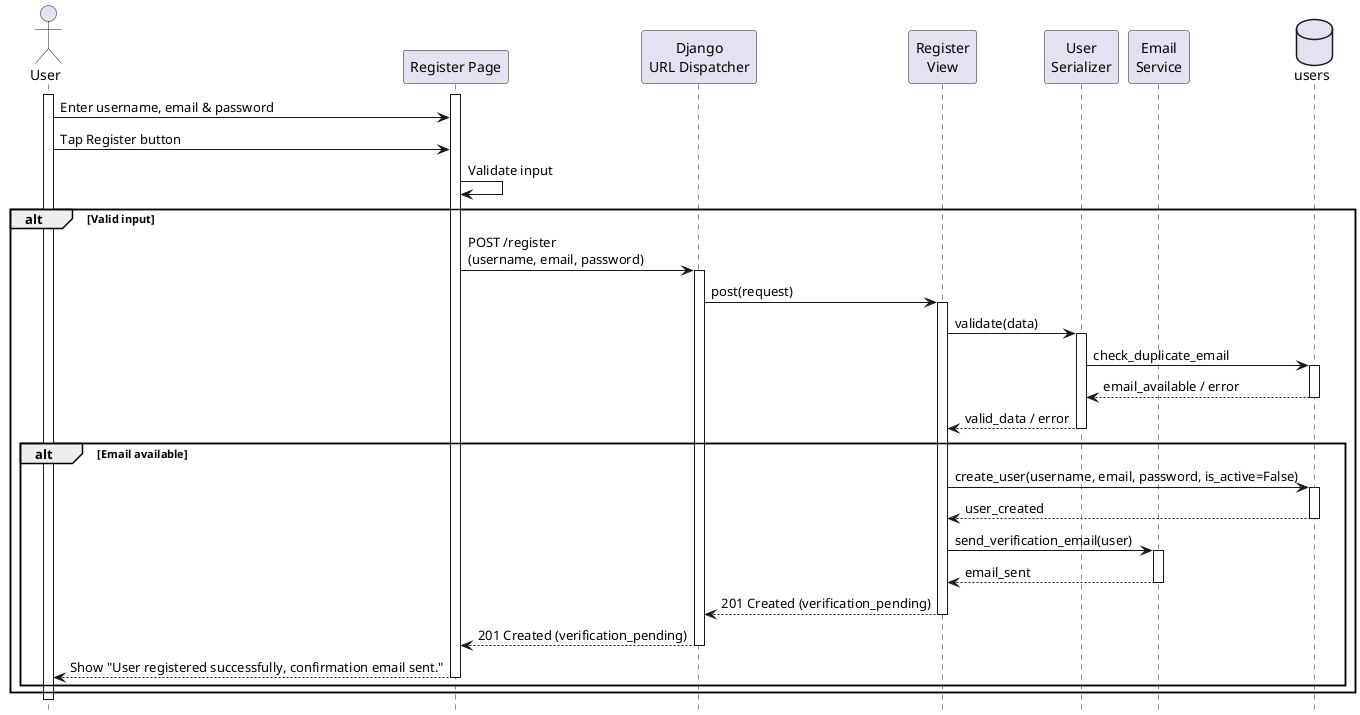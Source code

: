 @startuml user_registration

hide footbox

actor User
participant "Register Page" as UI
participant "Django\nURL Dispatcher" as API
participant "Register\nView" as view_register
participant "User\nSerializer" as serializer_user
participant "Email\nService" as email_service
database "users" as table_users

activate User
activate UI
User -> UI: Enter username, email & password
User -> UI: Tap Register button

UI -> UI: Validate input

alt Valid input
    UI -> API: POST /register \n(username, email, password)
    activate API

    API -> view_register: post(request)
    activate view_register

    view_register -> serializer_user: validate(data)
    activate serializer_user

    serializer_user -> table_users: check_duplicate_email
    activate table_users

    table_users --> serializer_user: email_available / error
    deactivate table_users

    serializer_user --> view_register: valid_data / error
    deactivate serializer_user

    alt Email available
        view_register -> table_users: create_user(username, email, password, is_active=False)
        activate table_users

        table_users --> view_register: user_created
        deactivate table_users

        view_register -> email_service: send_verification_email(user)
        activate email_service

        email_service --> view_register: email_sent
        deactivate email_service

        view_register --> API: 201 Created (verification_pending)
        deactivate view_register

        API --> UI: 201 Created (verification_pending)
        deactivate API

        UI --> User: Show "User registered successfully, confirmation email sent."
        deactivate UI
    end
end

deactivate User

@enduml
